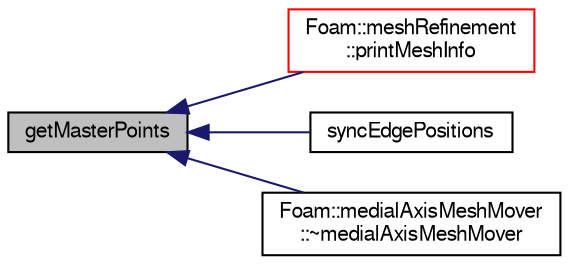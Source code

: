 digraph "getMasterPoints"
{
  bgcolor="transparent";
  edge [fontname="FreeSans",fontsize="10",labelfontname="FreeSans",labelfontsize="10"];
  node [fontname="FreeSans",fontsize="10",shape=record];
  rankdir="LR";
  Node10494 [label="getMasterPoints",height=0.2,width=0.4,color="black", fillcolor="grey75", style="filled", fontcolor="black"];
  Node10494 -> Node10495 [dir="back",color="midnightblue",fontsize="10",style="solid",fontname="FreeSans"];
  Node10495 [label="Foam::meshRefinement\l::printMeshInfo",height=0.2,width=0.4,color="red",URL="$a24662.html#a5f2793031a24693c73d09dfecd26debb",tooltip="Print some mesh stats. "];
  Node10494 -> Node10501 [dir="back",color="midnightblue",fontsize="10",style="solid",fontname="FreeSans"];
  Node10501 [label="syncEdgePositions",height=0.2,width=0.4,color="black",URL="$a27502.html#a0855467e61ed50e1853e9d586d9c2fc9",tooltip="Synchronize locations on selected edges. "];
  Node10494 -> Node10502 [dir="back",color="midnightblue",fontsize="10",style="solid",fontname="FreeSans"];
  Node10502 [label="Foam::medialAxisMeshMover\l::~medialAxisMeshMover",height=0.2,width=0.4,color="black",URL="$a24654.html#a03eb6ed57214533ca9c7282a850b1ea3"];
}
